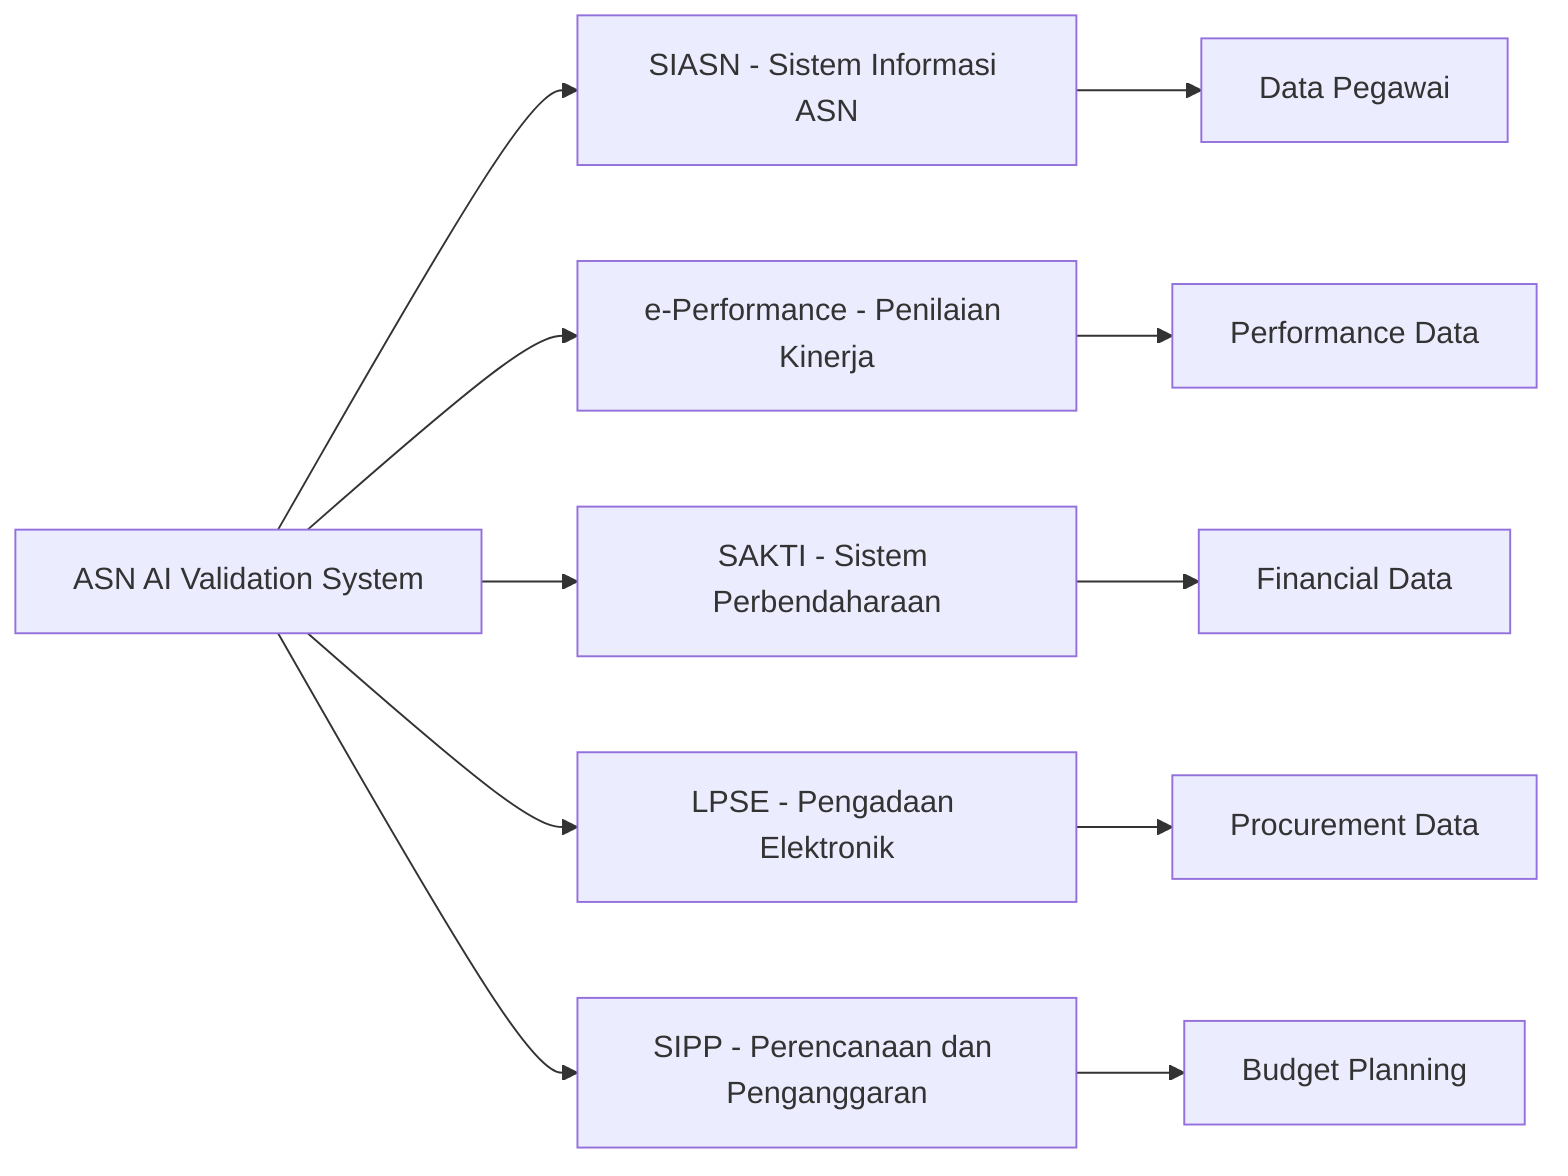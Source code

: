 graph LR
    A[ASN AI Validation System] --> B[SIASN - Sistem Informasi ASN]
    A --> C[e-Performance - Penilaian Kinerja]
    A --> D[SAKTI - Sistem Perbendaharaan]
    A --> E[LPSE - Pengadaan Elektronik]
    A --> F[SIPP - Perencanaan dan Penganggaran]
    
    B --> G[Data Pegawai]
    C --> H[Performance Data]
    D --> I[Financial Data]
    E --> J[Procurement Data]
    F --> K[Budget Planning]